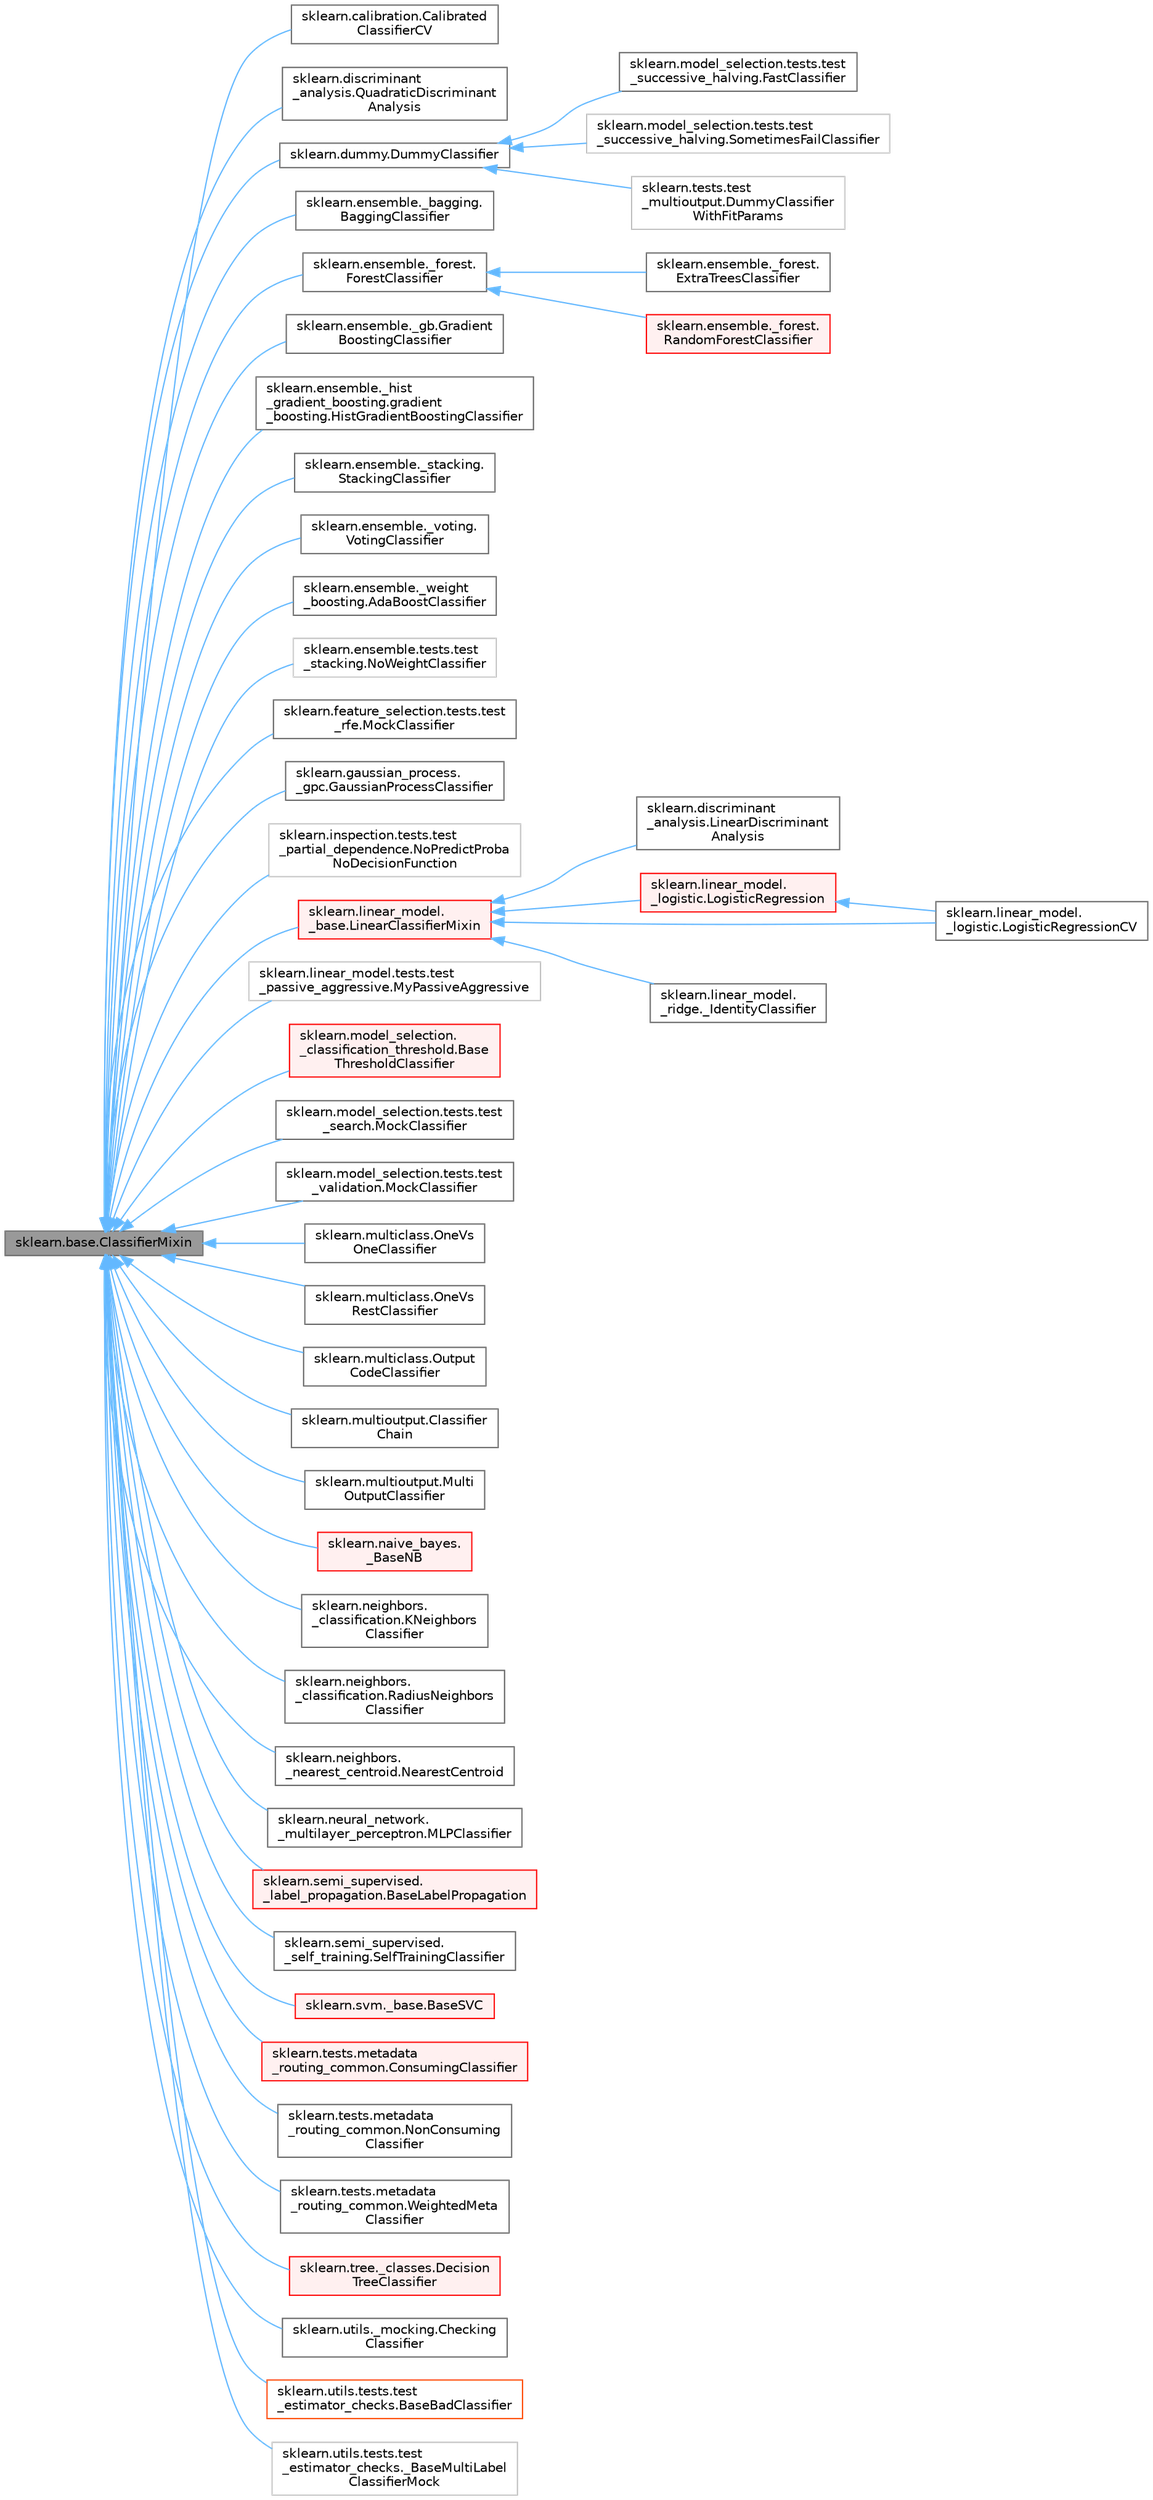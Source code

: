 digraph "sklearn.base.ClassifierMixin"
{
 // LATEX_PDF_SIZE
  bgcolor="transparent";
  edge [fontname=Helvetica,fontsize=10,labelfontname=Helvetica,labelfontsize=10];
  node [fontname=Helvetica,fontsize=10,shape=box,height=0.2,width=0.4];
  rankdir="LR";
  Node1 [id="Node000001",label="sklearn.base.ClassifierMixin",height=0.2,width=0.4,color="gray40", fillcolor="grey60", style="filled", fontcolor="black",tooltip=" "];
  Node1 -> Node2 [id="edge1_Node000001_Node000002",dir="back",color="steelblue1",style="solid",tooltip=" "];
  Node2 [id="Node000002",label="sklearn.calibration.Calibrated\lClassifierCV",height=0.2,width=0.4,color="gray40", fillcolor="white", style="filled",URL="$db/d03/classsklearn_1_1calibration_1_1CalibratedClassifierCV.html",tooltip=" "];
  Node1 -> Node3 [id="edge2_Node000001_Node000003",dir="back",color="steelblue1",style="solid",tooltip=" "];
  Node3 [id="Node000003",label="sklearn.discriminant\l_analysis.QuadraticDiscriminant\lAnalysis",height=0.2,width=0.4,color="gray40", fillcolor="white", style="filled",URL="$d8/d05/classsklearn_1_1discriminant__analysis_1_1QuadraticDiscriminantAnalysis.html",tooltip=" "];
  Node1 -> Node4 [id="edge3_Node000001_Node000004",dir="back",color="steelblue1",style="solid",tooltip=" "];
  Node4 [id="Node000004",label="sklearn.dummy.DummyClassifier",height=0.2,width=0.4,color="gray40", fillcolor="white", style="filled",URL="$d5/d95/classsklearn_1_1dummy_1_1DummyClassifier.html",tooltip=" "];
  Node4 -> Node5 [id="edge4_Node000004_Node000005",dir="back",color="steelblue1",style="solid",tooltip=" "];
  Node5 [id="Node000005",label="sklearn.model_selection.tests.test\l_successive_halving.FastClassifier",height=0.2,width=0.4,color="gray40", fillcolor="white", style="filled",URL="$df/d2f/classsklearn_1_1model__selection_1_1tests_1_1test__successive__halving_1_1FastClassifier.html",tooltip=" "];
  Node4 -> Node6 [id="edge5_Node000004_Node000006",dir="back",color="steelblue1",style="solid",tooltip=" "];
  Node6 [id="Node000006",label="sklearn.model_selection.tests.test\l_successive_halving.SometimesFailClassifier",height=0.2,width=0.4,color="grey75", fillcolor="white", style="filled",URL="$db/d70/classsklearn_1_1model__selection_1_1tests_1_1test__successive__halving_1_1SometimesFailClassifier.html",tooltip=" "];
  Node4 -> Node7 [id="edge6_Node000004_Node000007",dir="back",color="steelblue1",style="solid",tooltip=" "];
  Node7 [id="Node000007",label="sklearn.tests.test\l_multioutput.DummyClassifier\lWithFitParams",height=0.2,width=0.4,color="grey75", fillcolor="white", style="filled",URL="$de/dec/classsklearn_1_1tests_1_1test__multioutput_1_1DummyClassifierWithFitParams.html",tooltip=" "];
  Node1 -> Node8 [id="edge7_Node000001_Node000008",dir="back",color="steelblue1",style="solid",tooltip=" "];
  Node8 [id="Node000008",label="sklearn.ensemble._bagging.\lBaggingClassifier",height=0.2,width=0.4,color="gray40", fillcolor="white", style="filled",URL="$d1/d18/classsklearn_1_1ensemble_1_1__bagging_1_1BaggingClassifier.html",tooltip=" "];
  Node1 -> Node9 [id="edge8_Node000001_Node000009",dir="back",color="steelblue1",style="solid",tooltip=" "];
  Node9 [id="Node000009",label="sklearn.ensemble._forest.\lForestClassifier",height=0.2,width=0.4,color="gray40", fillcolor="white", style="filled",URL="$d7/d9f/classsklearn_1_1ensemble_1_1__forest_1_1ForestClassifier.html",tooltip=" "];
  Node9 -> Node10 [id="edge9_Node000009_Node000010",dir="back",color="steelblue1",style="solid",tooltip=" "];
  Node10 [id="Node000010",label="sklearn.ensemble._forest.\lExtraTreesClassifier",height=0.2,width=0.4,color="gray40", fillcolor="white", style="filled",URL="$de/d91/classsklearn_1_1ensemble_1_1__forest_1_1ExtraTreesClassifier.html",tooltip=" "];
  Node9 -> Node11 [id="edge10_Node000009_Node000011",dir="back",color="steelblue1",style="solid",tooltip=" "];
  Node11 [id="Node000011",label="sklearn.ensemble._forest.\lRandomForestClassifier",height=0.2,width=0.4,color="red", fillcolor="#FFF0F0", style="filled",URL="$dd/dde/classsklearn_1_1ensemble_1_1__forest_1_1RandomForestClassifier.html",tooltip=" "];
  Node1 -> Node14 [id="edge11_Node000001_Node000014",dir="back",color="steelblue1",style="solid",tooltip=" "];
  Node14 [id="Node000014",label="sklearn.ensemble._gb.Gradient\lBoostingClassifier",height=0.2,width=0.4,color="gray40", fillcolor="white", style="filled",URL="$dd/dbe/classsklearn_1_1ensemble_1_1__gb_1_1GradientBoostingClassifier.html",tooltip=" "];
  Node1 -> Node15 [id="edge12_Node000001_Node000015",dir="back",color="steelblue1",style="solid",tooltip=" "];
  Node15 [id="Node000015",label="sklearn.ensemble._hist\l_gradient_boosting.gradient\l_boosting.HistGradientBoostingClassifier",height=0.2,width=0.4,color="gray40", fillcolor="white", style="filled",URL="$db/d1e/classsklearn_1_1ensemble_1_1__hist__gradient__boosting_1_1gradient__boosting_1_1HistGradientBoostingClassifier.html",tooltip=" "];
  Node1 -> Node16 [id="edge13_Node000001_Node000016",dir="back",color="steelblue1",style="solid",tooltip=" "];
  Node16 [id="Node000016",label="sklearn.ensemble._stacking.\lStackingClassifier",height=0.2,width=0.4,color="gray40", fillcolor="white", style="filled",URL="$d0/d20/classsklearn_1_1ensemble_1_1__stacking_1_1StackingClassifier.html",tooltip=" "];
  Node1 -> Node17 [id="edge14_Node000001_Node000017",dir="back",color="steelblue1",style="solid",tooltip=" "];
  Node17 [id="Node000017",label="sklearn.ensemble._voting.\lVotingClassifier",height=0.2,width=0.4,color="gray40", fillcolor="white", style="filled",URL="$d9/d8a/classsklearn_1_1ensemble_1_1__voting_1_1VotingClassifier.html",tooltip=" "];
  Node1 -> Node18 [id="edge15_Node000001_Node000018",dir="back",color="steelblue1",style="solid",tooltip=" "];
  Node18 [id="Node000018",label="sklearn.ensemble._weight\l_boosting.AdaBoostClassifier",height=0.2,width=0.4,color="gray40", fillcolor="white", style="filled",URL="$d5/d28/classsklearn_1_1ensemble_1_1__weight__boosting_1_1AdaBoostClassifier.html",tooltip=" "];
  Node1 -> Node19 [id="edge16_Node000001_Node000019",dir="back",color="steelblue1",style="solid",tooltip=" "];
  Node19 [id="Node000019",label="sklearn.ensemble.tests.test\l_stacking.NoWeightClassifier",height=0.2,width=0.4,color="grey75", fillcolor="white", style="filled",URL="$de/d5f/classsklearn_1_1ensemble_1_1tests_1_1test__stacking_1_1NoWeightClassifier.html",tooltip=" "];
  Node1 -> Node20 [id="edge17_Node000001_Node000020",dir="back",color="steelblue1",style="solid",tooltip=" "];
  Node20 [id="Node000020",label="sklearn.feature_selection.tests.test\l_rfe.MockClassifier",height=0.2,width=0.4,color="gray40", fillcolor="white", style="filled",URL="$d8/dab/classsklearn_1_1feature__selection_1_1tests_1_1test__rfe_1_1MockClassifier.html",tooltip=" "];
  Node1 -> Node21 [id="edge18_Node000001_Node000021",dir="back",color="steelblue1",style="solid",tooltip=" "];
  Node21 [id="Node000021",label="sklearn.gaussian_process.\l_gpc.GaussianProcessClassifier",height=0.2,width=0.4,color="gray40", fillcolor="white", style="filled",URL="$d2/d05/classsklearn_1_1gaussian__process_1_1__gpc_1_1GaussianProcessClassifier.html",tooltip=" "];
  Node1 -> Node22 [id="edge19_Node000001_Node000022",dir="back",color="steelblue1",style="solid",tooltip=" "];
  Node22 [id="Node000022",label="sklearn.inspection.tests.test\l_partial_dependence.NoPredictProba\lNoDecisionFunction",height=0.2,width=0.4,color="grey75", fillcolor="white", style="filled",URL="$d6/d67/classsklearn_1_1inspection_1_1tests_1_1test__partial__dependence_1_1NoPredictProbaNoDecisionFunction.html",tooltip=" "];
  Node1 -> Node23 [id="edge20_Node000001_Node000023",dir="back",color="steelblue1",style="solid",tooltip=" "];
  Node23 [id="Node000023",label="sklearn.linear_model.\l_base.LinearClassifierMixin",height=0.2,width=0.4,color="red", fillcolor="#FFF0F0", style="filled",URL="$d4/d0f/classsklearn_1_1linear__model_1_1__base_1_1LinearClassifierMixin.html",tooltip=" "];
  Node23 -> Node24 [id="edge21_Node000023_Node000024",dir="back",color="steelblue1",style="solid",tooltip=" "];
  Node24 [id="Node000024",label="sklearn.discriminant\l_analysis.LinearDiscriminant\lAnalysis",height=0.2,width=0.4,color="gray40", fillcolor="white", style="filled",URL="$d3/d03/classsklearn_1_1discriminant__analysis_1_1LinearDiscriminantAnalysis.html",tooltip=" "];
  Node23 -> Node25 [id="edge22_Node000023_Node000025",dir="back",color="steelblue1",style="solid",tooltip=" "];
  Node25 [id="Node000025",label="sklearn.linear_model.\l_logistic.LogisticRegression",height=0.2,width=0.4,color="red", fillcolor="#FFF0F0", style="filled",URL="$d6/d65/classsklearn_1_1linear__model_1_1__logistic_1_1LogisticRegression.html",tooltip=" "];
  Node25 -> Node26 [id="edge23_Node000025_Node000026",dir="back",color="steelblue1",style="solid",tooltip=" "];
  Node26 [id="Node000026",label="sklearn.linear_model.\l_logistic.LogisticRegressionCV",height=0.2,width=0.4,color="gray40", fillcolor="white", style="filled",URL="$d0/dae/classsklearn_1_1linear__model_1_1__logistic_1_1LogisticRegressionCV.html",tooltip=" "];
  Node23 -> Node26 [id="edge24_Node000023_Node000026",dir="back",color="steelblue1",style="solid",tooltip=" "];
  Node23 -> Node28 [id="edge25_Node000023_Node000028",dir="back",color="steelblue1",style="solid",tooltip=" "];
  Node28 [id="Node000028",label="sklearn.linear_model.\l_ridge._IdentityClassifier",height=0.2,width=0.4,color="gray40", fillcolor="white", style="filled",URL="$de/db4/classsklearn_1_1linear__model_1_1__ridge_1_1__IdentityClassifier.html",tooltip=" "];
  Node1 -> Node41 [id="edge26_Node000001_Node000041",dir="back",color="steelblue1",style="solid",tooltip=" "];
  Node41 [id="Node000041",label="sklearn.linear_model.tests.test\l_passive_aggressive.MyPassiveAggressive",height=0.2,width=0.4,color="grey75", fillcolor="white", style="filled",URL="$d4/daf/classsklearn_1_1linear__model_1_1tests_1_1test__passive__aggressive_1_1MyPassiveAggressive.html",tooltip=" "];
  Node1 -> Node42 [id="edge27_Node000001_Node000042",dir="back",color="steelblue1",style="solid",tooltip=" "];
  Node42 [id="Node000042",label="sklearn.model_selection.\l_classification_threshold.Base\lThresholdClassifier",height=0.2,width=0.4,color="red", fillcolor="#FFF0F0", style="filled",URL="$d1/d6c/classsklearn_1_1model__selection_1_1__classification__threshold_1_1BaseThresholdClassifier.html",tooltip=" "];
  Node1 -> Node45 [id="edge28_Node000001_Node000045",dir="back",color="steelblue1",style="solid",tooltip=" "];
  Node45 [id="Node000045",label="sklearn.model_selection.tests.test\l_search.MockClassifier",height=0.2,width=0.4,color="gray40", fillcolor="white", style="filled",URL="$db/d34/classsklearn_1_1model__selection_1_1tests_1_1test__search_1_1MockClassifier.html",tooltip=" "];
  Node1 -> Node46 [id="edge29_Node000001_Node000046",dir="back",color="steelblue1",style="solid",tooltip=" "];
  Node46 [id="Node000046",label="sklearn.model_selection.tests.test\l_validation.MockClassifier",height=0.2,width=0.4,color="gray40", fillcolor="white", style="filled",URL="$d6/d45/classsklearn_1_1model__selection_1_1tests_1_1test__validation_1_1MockClassifier.html",tooltip=" "];
  Node1 -> Node47 [id="edge30_Node000001_Node000047",dir="back",color="steelblue1",style="solid",tooltip=" "];
  Node47 [id="Node000047",label="sklearn.multiclass.OneVs\lOneClassifier",height=0.2,width=0.4,color="gray40", fillcolor="white", style="filled",URL="$d7/df8/classsklearn_1_1multiclass_1_1OneVsOneClassifier.html",tooltip=" "];
  Node1 -> Node48 [id="edge31_Node000001_Node000048",dir="back",color="steelblue1",style="solid",tooltip=" "];
  Node48 [id="Node000048",label="sklearn.multiclass.OneVs\lRestClassifier",height=0.2,width=0.4,color="gray40", fillcolor="white", style="filled",URL="$d4/d32/classsklearn_1_1multiclass_1_1OneVsRestClassifier.html",tooltip=" "];
  Node1 -> Node49 [id="edge32_Node000001_Node000049",dir="back",color="steelblue1",style="solid",tooltip=" "];
  Node49 [id="Node000049",label="sklearn.multiclass.Output\lCodeClassifier",height=0.2,width=0.4,color="gray40", fillcolor="white", style="filled",URL="$da/da2/classsklearn_1_1multiclass_1_1OutputCodeClassifier.html",tooltip=" "];
  Node1 -> Node50 [id="edge33_Node000001_Node000050",dir="back",color="steelblue1",style="solid",tooltip=" "];
  Node50 [id="Node000050",label="sklearn.multioutput.Classifier\lChain",height=0.2,width=0.4,color="gray40", fillcolor="white", style="filled",URL="$df/d6e/classsklearn_1_1multioutput_1_1ClassifierChain.html",tooltip=" "];
  Node1 -> Node51 [id="edge34_Node000001_Node000051",dir="back",color="steelblue1",style="solid",tooltip=" "];
  Node51 [id="Node000051",label="sklearn.multioutput.Multi\lOutputClassifier",height=0.2,width=0.4,color="gray40", fillcolor="white", style="filled",URL="$d5/d67/classsklearn_1_1multioutput_1_1MultiOutputClassifier.html",tooltip=" "];
  Node1 -> Node52 [id="edge35_Node000001_Node000052",dir="back",color="steelblue1",style="solid",tooltip=" "];
  Node52 [id="Node000052",label="sklearn.naive_bayes.\l_BaseNB",height=0.2,width=0.4,color="red", fillcolor="#FFF0F0", style="filled",URL="$d7/ddc/classsklearn_1_1naive__bayes_1_1__BaseNB.html",tooltip=" "];
  Node1 -> Node59 [id="edge36_Node000001_Node000059",dir="back",color="steelblue1",style="solid",tooltip=" "];
  Node59 [id="Node000059",label="sklearn.neighbors.\l_classification.KNeighbors\lClassifier",height=0.2,width=0.4,color="gray40", fillcolor="white", style="filled",URL="$df/d2f/classsklearn_1_1neighbors_1_1__classification_1_1KNeighborsClassifier.html",tooltip=" "];
  Node1 -> Node60 [id="edge37_Node000001_Node000060",dir="back",color="steelblue1",style="solid",tooltip=" "];
  Node60 [id="Node000060",label="sklearn.neighbors.\l_classification.RadiusNeighbors\lClassifier",height=0.2,width=0.4,color="gray40", fillcolor="white", style="filled",URL="$db/d39/classsklearn_1_1neighbors_1_1__classification_1_1RadiusNeighborsClassifier.html",tooltip=" "];
  Node1 -> Node61 [id="edge38_Node000001_Node000061",dir="back",color="steelblue1",style="solid",tooltip=" "];
  Node61 [id="Node000061",label="sklearn.neighbors.\l_nearest_centroid.NearestCentroid",height=0.2,width=0.4,color="gray40", fillcolor="white", style="filled",URL="$d3/de8/classsklearn_1_1neighbors_1_1__nearest__centroid_1_1NearestCentroid.html",tooltip=" "];
  Node1 -> Node62 [id="edge39_Node000001_Node000062",dir="back",color="steelblue1",style="solid",tooltip=" "];
  Node62 [id="Node000062",label="sklearn.neural_network.\l_multilayer_perceptron.MLPClassifier",height=0.2,width=0.4,color="gray40", fillcolor="white", style="filled",URL="$d7/d60/classsklearn_1_1neural__network_1_1__multilayer__perceptron_1_1MLPClassifier.html",tooltip=" "];
  Node1 -> Node63 [id="edge40_Node000001_Node000063",dir="back",color="steelblue1",style="solid",tooltip=" "];
  Node63 [id="Node000063",label="sklearn.semi_supervised.\l_label_propagation.BaseLabelPropagation",height=0.2,width=0.4,color="red", fillcolor="#FFF0F0", style="filled",URL="$d8/dab/classsklearn_1_1semi__supervised_1_1__label__propagation_1_1BaseLabelPropagation.html",tooltip=" "];
  Node1 -> Node66 [id="edge41_Node000001_Node000066",dir="back",color="steelblue1",style="solid",tooltip=" "];
  Node66 [id="Node000066",label="sklearn.semi_supervised.\l_self_training.SelfTrainingClassifier",height=0.2,width=0.4,color="gray40", fillcolor="white", style="filled",URL="$d5/d64/classsklearn_1_1semi__supervised_1_1__self__training_1_1SelfTrainingClassifier.html",tooltip=" "];
  Node1 -> Node67 [id="edge42_Node000001_Node000067",dir="back",color="steelblue1",style="solid",tooltip=" "];
  Node67 [id="Node000067",label="sklearn.svm._base.BaseSVC",height=0.2,width=0.4,color="red", fillcolor="#FFF0F0", style="filled",URL="$d5/dcb/classsklearn_1_1svm_1_1__base_1_1BaseSVC.html",tooltip=" "];
  Node1 -> Node70 [id="edge43_Node000001_Node000070",dir="back",color="steelblue1",style="solid",tooltip=" "];
  Node70 [id="Node000070",label="sklearn.tests.metadata\l_routing_common.ConsumingClassifier",height=0.2,width=0.4,color="red", fillcolor="#FFF0F0", style="filled",URL="$d6/d93/classsklearn_1_1tests_1_1metadata__routing__common_1_1ConsumingClassifier.html",tooltip=" "];
  Node1 -> Node74 [id="edge44_Node000001_Node000074",dir="back",color="steelblue1",style="solid",tooltip=" "];
  Node74 [id="Node000074",label="sklearn.tests.metadata\l_routing_common.NonConsuming\lClassifier",height=0.2,width=0.4,color="gray40", fillcolor="white", style="filled",URL="$de/da3/classsklearn_1_1tests_1_1metadata__routing__common_1_1NonConsumingClassifier.html",tooltip=" "];
  Node1 -> Node75 [id="edge45_Node000001_Node000075",dir="back",color="steelblue1",style="solid",tooltip=" "];
  Node75 [id="Node000075",label="sklearn.tests.metadata\l_routing_common.WeightedMeta\lClassifier",height=0.2,width=0.4,color="gray40", fillcolor="white", style="filled",URL="$dd/d27/classsklearn_1_1tests_1_1metadata__routing__common_1_1WeightedMetaClassifier.html",tooltip=" "];
  Node1 -> Node76 [id="edge46_Node000001_Node000076",dir="back",color="steelblue1",style="solid",tooltip=" "];
  Node76 [id="Node000076",label="sklearn.tree._classes.Decision\lTreeClassifier",height=0.2,width=0.4,color="red", fillcolor="#FFF0F0", style="filled",URL="$d7/d10/classsklearn_1_1tree_1_1__classes_1_1DecisionTreeClassifier.html",tooltip=" "];
  Node1 -> Node80 [id="edge47_Node000001_Node000080",dir="back",color="steelblue1",style="solid",tooltip=" "];
  Node80 [id="Node000080",label="sklearn.utils._mocking.Checking\lClassifier",height=0.2,width=0.4,color="gray40", fillcolor="white", style="filled",URL="$de/d51/classsklearn_1_1utils_1_1__mocking_1_1CheckingClassifier.html",tooltip=" "];
  Node1 -> Node81 [id="edge48_Node000001_Node000081",dir="back",color="steelblue1",style="solid",tooltip=" "];
  Node81 [id="Node000081",label="sklearn.utils.tests.test\l_estimator_checks.BaseBadClassifier",height=0.2,width=0.4,color="orangered", fillcolor="white", style="filled",URL="$d2/d68/classsklearn_1_1utils_1_1tests_1_1test__estimator__checks_1_1BaseBadClassifier.html",tooltip=" "];
  Node1 -> Node87 [id="edge49_Node000001_Node000087",dir="back",color="steelblue1",style="solid",tooltip=" "];
  Node87 [id="Node000087",label="sklearn.utils.tests.test\l_estimator_checks._BaseMultiLabel\lClassifierMock",height=0.2,width=0.4,color="grey75", fillcolor="white", style="filled",URL="$d8/de2/classsklearn_1_1utils_1_1tests_1_1test__estimator__checks_1_1__BaseMultiLabelClassifierMock.html",tooltip=" "];
}
